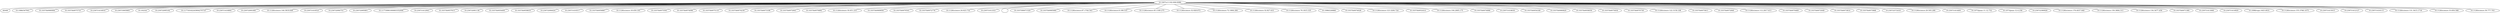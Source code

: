 strict graph mind_map171 {
	"10.1007/s11192-006-0086-" -- ADAM
	"10.1007/s11192-006-0086-" -- "10.1086/347941"
	"10.1007/s11192-006-0086-" -- "10.1037/h0060064"
	"10.1007/s11192-006-0086-" -- "10.1037/h0075733"
	"10.1007/s11192-006-0086-" -- "10.2307/1414919"
	"10.1007/s11192-006-0086-" -- "10.2307/3005665"
	"10.1007/s11192-006-0086-" -- "10.1023/A"
	"10.1007/s11192-006-0086-" -- "10.2307/2095162"
	"10.1007/s11192-006-0086-" -- "10.1177/0162243904270719"
	"10.1007/s11192-006-0086-" -- "10.2307/1416892"
	"10.1007/s11192-006-0086-" -- "10.2307/2091085"
	"10.1007/s11192-006-0086-" -- "10.1126/science.144.3619.649"
	"10.1007/s11192-006-0086-" -- "10.2307/1416523"
	"10.1007/s11192-006-0086-" -- "10.2307/2094753"
	"10.1007/s11192-006-0086-" -- "10.2307/2095801"
	"10.1007/s11192-006-0086-" -- "10.1177/0961000603352006"
	"10.1007/s11192-006-0086-" -- "10.2307/1412943"
	"10.1007/s11192-006-0086-" -- "10.1037/h0057615"
	"10.1007/s11192-006-0086-" -- "10.2307/2091138"
	"10.1007/s11192-006-0086-" -- "10.1037/h0054495"
	"10.1007/s11192-006-0086-" -- "10.1037/h0058635"
	"10.1007/s11192-006-0086-" -- "10.2307/2094424"
	"10.1007/s11192-006-0086-" -- "10.2307/1418317"
	"10.1007/s11192-006-0086-" -- "10.1037/h0056867"
	"10.1007/s11192-006-0086-" -- "10.1126/science.18.450.193"
	"10.1007/s11192-006-0086-" -- "10.1037/h0075593"
	"10.1007/s11192-006-0086-" -- "10.1037/h0074096"
	"10.1007/s11192-006-0086-" -- "10.1037/h0075110"
	"10.1007/s11192-006-0086-" -- "10.1037/h0074239"
	"10.1007/s11192-006-0086-" -- "10.1037/h0073196"
	"10.1007/s11192-006-0086-" -- "10.1037/h0072643"
	"10.1007/s11192-006-0086-" -- "10.1037/h0070682"
	"10.1007/s11192-006-0086-" -- "10.1126/science.18.451.233"
	"10.1007/s11192-006-0086-" -- "10.1037/h0069956"
	"10.1007/s11192-006-0086-" -- "10.1037/h0070541"
	"10.1007/s11192-006-0086-" -- "10.1037/h0072778"
	"10.1007/s11192-006-0086-" -- "10.1126/science.24.623.732"
	"10.1007/s11192-006-0086-" -- "10.2307/1412321"
	"10.1007/s11192-006-0086-" -- ""
	"10.1007/s11192-006-0086-" -- "10.1037/H0071520"
	"10.1007/s11192-006-0086-" -- "10.1037/h0065060"
	"10.1007/s11192-006-0086-" -- "10.1126/science.67.1744.543"
	"10.1007/s11192-006-0086-" -- "10.1126/science.8.199.533"
	"10.1007/s11192-006-0086-" -- "10.1126/science.45.1160.275"
	"10.1007/s11192-006-0086-" -- "10.1126/science.32.828.672"
	"10.1007/s11192-006-0086-" -- "10.1126/science.72.1864.284"
	"10.1007/s11192-006-0086-" -- "10.1126/science.32.827.633"
	"10.1007/s11192-006-0086-" -- "10.1126/science.70.1815.335"
	"10.1007/s11192-006-0086-" -- "10.1086/226868"
	"10.1007/s11192-006-0086-" -- "10.1037/h0074028"
	"10.1007/s11192-006-0086-" -- "10.1126/science.123.3200.724"
	"10.1007/s11192-006-0086-" -- "10.1037/h0052414"
	"10.1007/s11192-006-0086-" -- "10.1126/science.104.2695.175"
	"10.1007/s11192-006-0086-" -- "10.1037/h0074996"
	"10.1007/s11192-006-0086-" -- "10.2307/1418630"
	"10.1007/s11192-006-0086-" -- "10.1037/h0054180"
	"10.1007/s11192-006-0086-" -- "10.1037/h0060820"
	"10.1007/s11192-006-0086-" -- "10.1037/h0058050"
	"10.1007/s11192-006-0086-" -- "10.1037/h0075834"
	"10.1007/s11192-006-0086-" -- "10.1037/h0070739"
	"10.1007/s11192-006-0086-" -- "10.1126/science.122.3159.108"
	"10.1007/s11192-006-0086-" -- "10.1037/h0075811"
	"10.1007/s11192-006-0086-" -- "10.1037/h0072840"
	"10.1007/s11192-006-0086-" -- "10.1126/science.112.2917.613"
	"10.1007/s11192-006-0086-" -- "10.1037/h0070469"
	"10.1007/s11192-006-0086-" -- "10.1037/h0072049"
	"10.1007/s11192-006-0086-" -- "10.1037/h0073814"
	"10.1007/s11192-006-0086-" -- "10.1037/h0075968"
	"10.1007/s11192-006-0086-" -- "10.2307/2572416"
	"10.1007/s11192-006-0086-" -- "10.1126/science.20.505.299"
	"10.1007/s11192-006-0086-" -- "10.2307/1414491"
	"10.1007/s11192-006-0086-" -- "10.1073/pnas.11.12.752"
	"10.1007/s11192-006-0086-" -- "10.1073/pnas.12.4.258"
	"10.1007/s11192-006-0086-" -- "10.2307/2390926"
	"10.1007/s11192-006-0086-" -- "10.1126/science.176.4037.940"
	"10.1007/s11192-006-0086-" -- "10.1126/science.150.3694.313"
	"10.1007/s11192-006-0086-" -- "10.1126/science.134.3477.456"
	"10.1007/s11192-006-0086-" -- "10.1037/h0071360"
	"10.1007/s11192-006-0086-" -- "10.2307/1413060"
	"10.1007/s11192-006-0086-" -- "10.2307/1414920"
	"10.1007/s11192-006-0086-" -- "10.1098/rspa.1925.0031"
	"10.1007/s11192-006-0086-" -- "10.1126/science.155.3766.1075"
	"10.1007/s11192-006-0086-" -- "10.2307/1415015"
	"10.1007/s11192-006-0086-" -- "10.2307/1412127"
	"10.1007/s11192-006-0086-" -- "10.2307/1416115"
	"10.1007/s11192-006-0086-" -- "10.1126/science.131.3415.1716"
	"10.1007/s11192-006-0086-" -- "10.1126/science.33.850.568"
	"10.1007/s11192-006-0086-" -- "10.1126/science.30.777.703"
}
